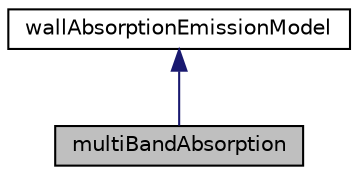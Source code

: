 digraph "multiBandAbsorption"
{
  bgcolor="transparent";
  edge [fontname="Helvetica",fontsize="10",labelfontname="Helvetica",labelfontsize="10"];
  node [fontname="Helvetica",fontsize="10",shape=record];
  Node1 [label="multiBandAbsorption",height=0.2,width=0.4,color="black", fillcolor="grey75", style="filled" fontcolor="black"];
  Node2 -> Node1 [dir="back",color="midnightblue",fontsize="10",style="solid",fontname="Helvetica"];
  Node2 [label="wallAbsorptionEmissionModel",height=0.2,width=0.4,color="black",URL="$classFoam_1_1radiation_1_1wallAbsorptionEmissionModel.html",tooltip="Based class for wall absorption emission models. "];
}
